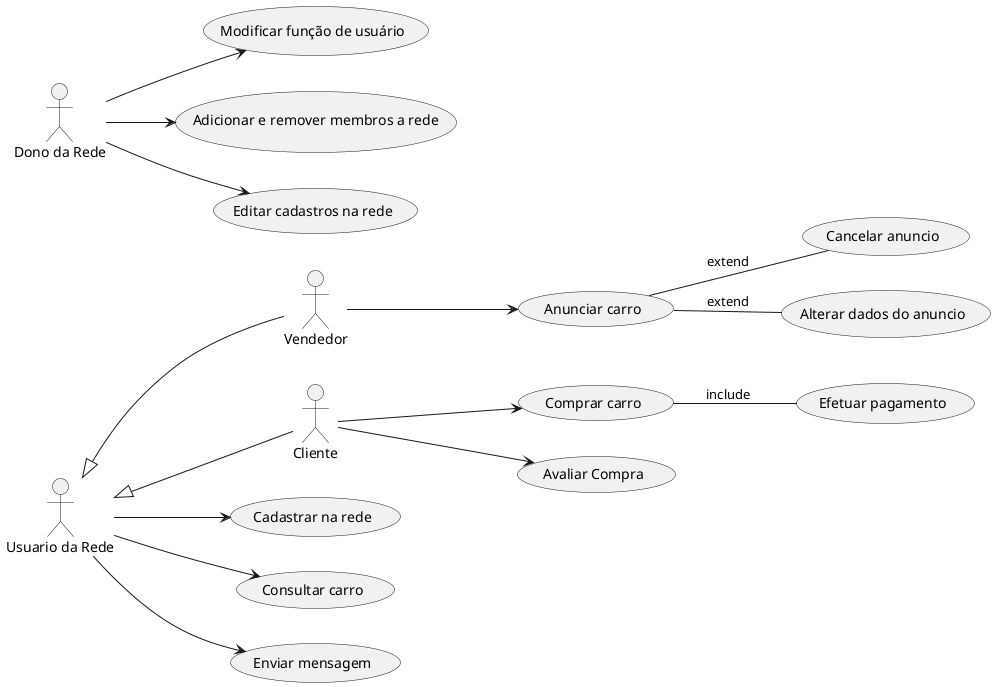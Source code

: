 @startuml Trabalho 2
left to right direction
skinparam Style strictuml
 
actor "Usuario da Rede" as u_Rede
actor "Vendedor" as vendedor
actor "Cliente" as cliente
actor "Dono da Rede" as dono 

usecase "Modificar função de usuário" as mod
usecase "Cadastrar na rede" as cad_Rede 
usecase "Consultar carro" as con_car
usecase "Comprar carro" as comp_car
usecase "Anunciar carro" as anun_car
usecase "Cancelar anuncio" as can_anun
usecase "Adicionar e remover membros a rede" as mrede
usecase "Editar cadastros na rede" as edit
usecase "Efetuar pagamento" as pagar
usecase "Alterar dados do anuncio" as alt_anun
usecase "Enviar mensagem" as envia
usecase "Avaliar Compra" as avalia

'casos de uso
u_Rede --> cad_Rede
u_Rede --> con_car
u_Rede --> envia
cliente --> comp_car
cliente --> avalia
dono --> mod
dono --> mrede
dono --> edit
vendedor --> anun_car
anun_car -- alt_anun : extend
anun_car -- can_anun : extend
comp_car -- pagar : include

'include = obriga a execucao do UC incluido quando UC base eh executadp
'extend = execucao do UC estendido eh opcional

'herenca
u_Rede <|-- vendedor
u_Rede <|-- cliente

@enduml
